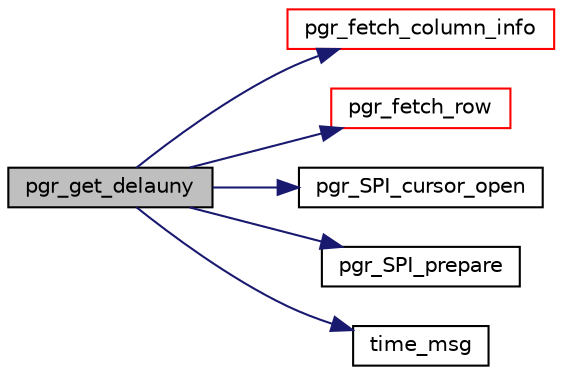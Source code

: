 digraph "pgr_get_delauny"
{
  edge [fontname="Helvetica",fontsize="10",labelfontname="Helvetica",labelfontsize="10"];
  node [fontname="Helvetica",fontsize="10",shape=record];
  rankdir="LR";
  Node5 [label="pgr_get_delauny",height=0.2,width=0.4,color="black", fillcolor="grey75", style="filled", fontcolor="black"];
  Node5 -> Node6 [color="midnightblue",fontsize="10",style="solid",fontname="Helvetica"];
  Node6 [label="pgr_fetch_column_info",height=0.2,width=0.4,color="red", fillcolor="white", style="filled",URL="$get__check__data_8c.html#ae6967f852e7bc95d5d5131b06131de46",tooltip="Function tells expected type of each column and then check the correspondence type of each column..."];
  Node5 -> Node14 [color="midnightblue",fontsize="10",style="solid",fontname="Helvetica"];
  Node14 [label="pgr_fetch_row",height=0.2,width=0.4,color="red", fillcolor="white", style="filled",URL="$delauny__input_8c.html#a9cde62eaf7b4cb0b79a276d1df65d1d5"];
  Node5 -> Node17 [color="midnightblue",fontsize="10",style="solid",fontname="Helvetica"];
  Node17 [label="pgr_SPI_cursor_open",height=0.2,width=0.4,color="black", fillcolor="white", style="filled",URL="$postgres__connection_8c.html#a85cec439f5e567ec736a2a77a0533d9d"];
  Node5 -> Node18 [color="midnightblue",fontsize="10",style="solid",fontname="Helvetica"];
  Node18 [label="pgr_SPI_prepare",height=0.2,width=0.4,color="black", fillcolor="white", style="filled",URL="$postgres__connection_8c.html#aeb63bcfc2ca89c02b30317112bae5f12"];
  Node5 -> Node19 [color="midnightblue",fontsize="10",style="solid",fontname="Helvetica"];
  Node19 [label="time_msg",height=0.2,width=0.4,color="black", fillcolor="white", style="filled",URL="$time__msg_8c.html#a989d9723eb6d9be4cbf1214136286dbe"];
}
